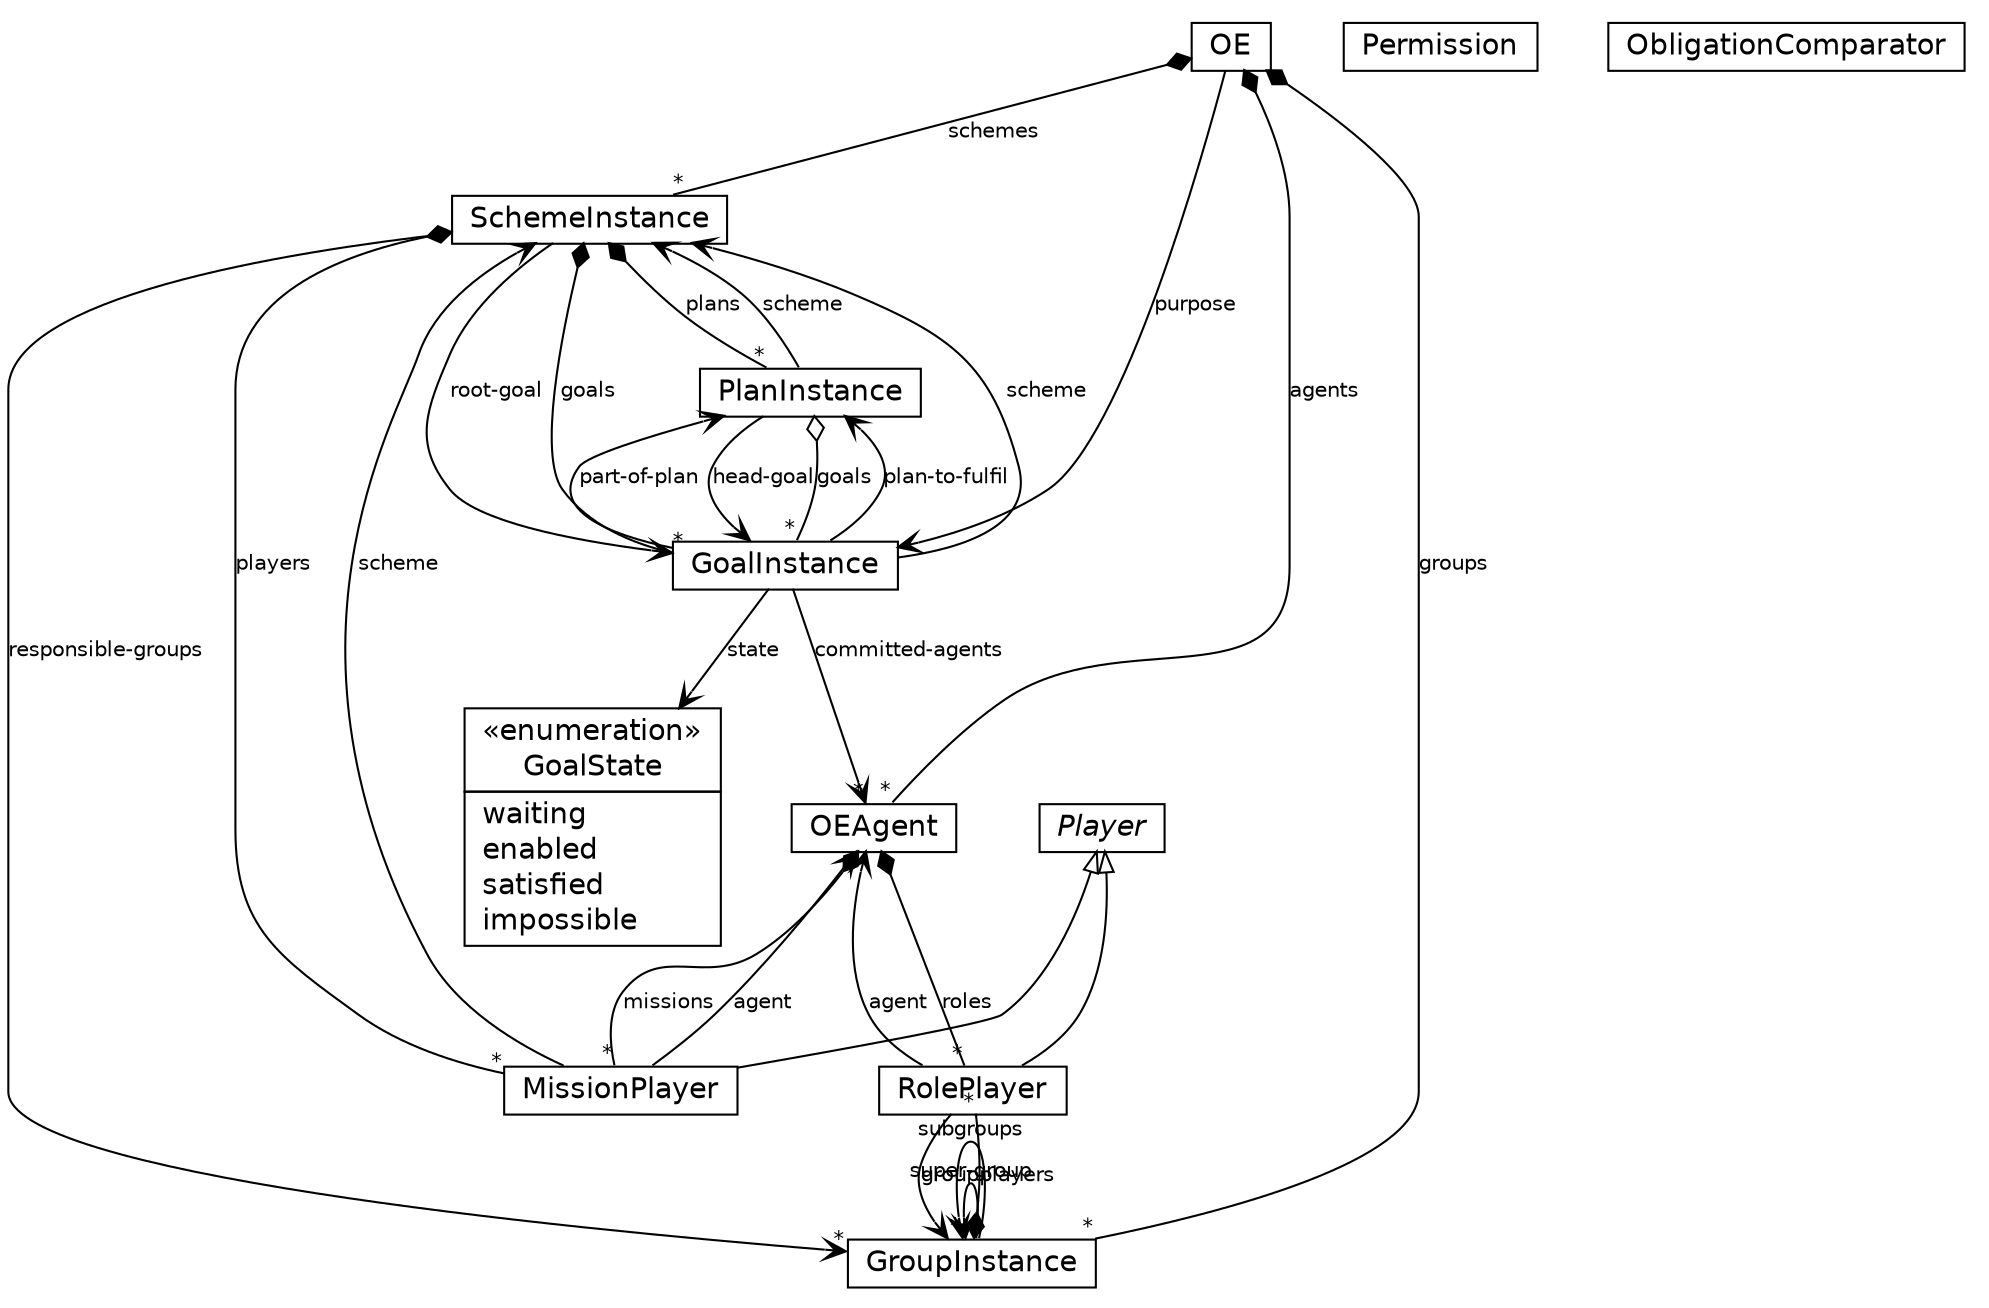 #!/usr/local/bin/dot
#
# Class diagram 
# Generated by UMLGraph version R5_6_6-1-g9240c4 (http://www.umlgraph.org/)
#

digraph G {
	edge [fontname="Helvetica",fontsize=10,labelfontname="Helvetica",labelfontsize=10];
	node [fontname="Helvetica",fontsize=10,shape=plaintext];
	nodesep=0.25;
	ranksep=0.5;
	// moise.oe.SchemeInstance
	c116 [label=<<table title="moise.oe.SchemeInstance" border="0" cellborder="1" cellspacing="0" cellpadding="2" port="p" href="./SchemeInstance.html">
		<tr><td><table border="0" cellspacing="0" cellpadding="1">
<tr><td align="center" balign="center"> SchemeInstance </td></tr>
		</table></td></tr>
		</table>>, URL="./SchemeInstance.html", fontname="Helvetica", fontcolor="black", fontsize=14.0];
	// moise.oe.RolePlayer
	c117 [label=<<table title="moise.oe.RolePlayer" border="0" cellborder="1" cellspacing="0" cellpadding="2" port="p" href="./RolePlayer.html">
		<tr><td><table border="0" cellspacing="0" cellpadding="1">
<tr><td align="center" balign="center"> RolePlayer </td></tr>
		</table></td></tr>
		</table>>, URL="./RolePlayer.html", fontname="Helvetica", fontcolor="black", fontsize=14.0];
	// moise.oe.Player
	c118 [label=<<table title="moise.oe.Player" border="0" cellborder="1" cellspacing="0" cellpadding="2" port="p" href="./Player.html">
		<tr><td><table border="0" cellspacing="0" cellpadding="1">
<tr><td align="center" balign="center"><font face="Helvetica-Oblique"> Player </font></td></tr>
		</table></td></tr>
		</table>>, URL="./Player.html", fontname="Helvetica", fontcolor="black", fontsize=14.0];
	// moise.oe.PlanInstance
	c119 [label=<<table title="moise.oe.PlanInstance" border="0" cellborder="1" cellspacing="0" cellpadding="2" port="p" href="./PlanInstance.html">
		<tr><td><table border="0" cellspacing="0" cellpadding="1">
<tr><td align="center" balign="center"> PlanInstance </td></tr>
		</table></td></tr>
		</table>>, URL="./PlanInstance.html", fontname="Helvetica", fontcolor="black", fontsize=14.0];
	// moise.oe.Permission
	c120 [label=<<table title="moise.oe.Permission" border="0" cellborder="1" cellspacing="0" cellpadding="2" port="p" href="./Permission.html">
		<tr><td><table border="0" cellspacing="0" cellpadding="1">
<tr><td align="center" balign="center"> Permission </td></tr>
		</table></td></tr>
		</table>>, URL="./Permission.html", fontname="Helvetica", fontcolor="black", fontsize=14.0];
	// moise.oe.ObligationComparator
	c121 [label=<<table title="moise.oe.ObligationComparator" border="0" cellborder="1" cellspacing="0" cellpadding="2" port="p" href="./ObligationComparator.html">
		<tr><td><table border="0" cellspacing="0" cellpadding="1">
<tr><td align="center" balign="center"> ObligationComparator </td></tr>
		</table></td></tr>
		</table>>, URL="./ObligationComparator.html", fontname="Helvetica", fontcolor="black", fontsize=14.0];
	// moise.oe.OEAgent
	c122 [label=<<table title="moise.oe.OEAgent" border="0" cellborder="1" cellspacing="0" cellpadding="2" port="p" href="./OEAgent.html">
		<tr><td><table border="0" cellspacing="0" cellpadding="1">
<tr><td align="center" balign="center"> OEAgent </td></tr>
		</table></td></tr>
		</table>>, URL="./OEAgent.html", fontname="Helvetica", fontcolor="black", fontsize=14.0];
	// moise.oe.OE
	c123 [label=<<table title="moise.oe.OE" border="0" cellborder="1" cellspacing="0" cellpadding="2" port="p" href="./OE.html">
		<tr><td><table border="0" cellspacing="0" cellpadding="1">
<tr><td align="center" balign="center"> OE </td></tr>
		</table></td></tr>
		</table>>, URL="./OE.html", fontname="Helvetica", fontcolor="black", fontsize=14.0];
	// moise.oe.MissionPlayer
	c124 [label=<<table title="moise.oe.MissionPlayer" border="0" cellborder="1" cellspacing="0" cellpadding="2" port="p" href="./MissionPlayer.html">
		<tr><td><table border="0" cellspacing="0" cellpadding="1">
<tr><td align="center" balign="center"> MissionPlayer </td></tr>
		</table></td></tr>
		</table>>, URL="./MissionPlayer.html", fontname="Helvetica", fontcolor="black", fontsize=14.0];
	// moise.oe.GroupInstance
	c125 [label=<<table title="moise.oe.GroupInstance" border="0" cellborder="1" cellspacing="0" cellpadding="2" port="p" href="./GroupInstance.html">
		<tr><td><table border="0" cellspacing="0" cellpadding="1">
<tr><td align="center" balign="center"> GroupInstance </td></tr>
		</table></td></tr>
		</table>>, URL="./GroupInstance.html", fontname="Helvetica", fontcolor="black", fontsize=14.0];
	// moise.oe.GoalInstance
	c126 [label=<<table title="moise.oe.GoalInstance" border="0" cellborder="1" cellspacing="0" cellpadding="2" port="p" href="./GoalInstance.html">
		<tr><td><table border="0" cellspacing="0" cellpadding="1">
<tr><td align="center" balign="center"> GoalInstance </td></tr>
		</table></td></tr>
		</table>>, URL="./GoalInstance.html", fontname="Helvetica", fontcolor="black", fontsize=14.0];
	// moise.oe.GoalInstance.GoalState
	c127 [label=<<table title="moise.oe.GoalInstance.GoalState" border="0" cellborder="1" cellspacing="0" cellpadding="2" port="p" href="./GoalInstance.GoalState.html">
		<tr><td><table border="0" cellspacing="0" cellpadding="1">
<tr><td align="center" balign="center"> &#171;enumeration&#187; </td></tr>
<tr><td align="center" balign="center"> GoalState </td></tr>
		</table></td></tr>
		<tr><td><table border="0" cellspacing="0" cellpadding="1">
<tr><td align="left" balign="left"> waiting </td></tr>
<tr><td align="left" balign="left"> enabled </td></tr>
<tr><td align="left" balign="left"> satisfied </td></tr>
<tr><td align="left" balign="left"> impossible </td></tr>
		</table></td></tr>
		</table>>, URL="./GoalInstance.GoalState.html", fontname="Helvetica", fontcolor="black", fontsize=14.0];
	// moise.oe.SchemeInstance NAVASSOC moise.oe.GoalInstance
	c116:p -> c126:p [taillabel="", label="root-goal", headlabel="", fontname="Helvetica", fontcolor="black", fontsize=10.0, color="black", arrowhead=open];
	// moise.oe.SchemeInstance NAVASSOC moise.oe.GroupInstance
	c116:p -> c125:p [taillabel="", label="responsible-groups", headlabel="*", fontname="Helvetica", fontcolor="black", fontsize=10.0, color="black", arrowhead=open];
	// moise.oe.SchemeInstance COMPOSED moise.oe.MissionPlayer
	c116:p -> c124:p [taillabel="", label="players", headlabel="*", fontname="Helvetica", fontcolor="black", fontsize=10.0, color="black", arrowhead=none, arrowtail=diamond, dir=both];
	// moise.oe.SchemeInstance COMPOSED moise.oe.GoalInstance
	c116:p -> c126:p [taillabel="", label="goals", headlabel="*", fontname="Helvetica", fontcolor="black", fontsize=10.0, color="black", arrowhead=none, arrowtail=diamond, dir=both];
	// moise.oe.SchemeInstance COMPOSED moise.oe.PlanInstance
	c116:p -> c119:p [taillabel="", label="plans", headlabel="*", fontname="Helvetica", fontcolor="black", fontsize=10.0, color="black", arrowhead=none, arrowtail=diamond, dir=both];
	//moise.oe.RolePlayer extends moise.oe.Player
	c118:p -> c117:p [dir=back,arrowtail=empty];
	// moise.oe.RolePlayer NAVASSOC moise.oe.OEAgent
	c117:p -> c122:p [taillabel="", label="agent", headlabel="", fontname="Helvetica", fontcolor="black", fontsize=10.0, color="black", arrowhead=open];
	// moise.oe.RolePlayer NAVASSOC moise.oe.GroupInstance
	c117:p -> c125:p [taillabel="", label="group", headlabel="", fontname="Helvetica", fontcolor="black", fontsize=10.0, color="black", arrowhead=open];
	// moise.oe.PlanInstance NAVASSOC moise.oe.SchemeInstance
	c119:p -> c116:p [taillabel="", label="scheme", headlabel="", fontname="Helvetica", fontcolor="black", fontsize=10.0, color="black", arrowhead=open];
	// moise.oe.PlanInstance NAVASSOC moise.oe.GoalInstance
	c119:p -> c126:p [taillabel="", label="head-goal", headlabel="", fontname="Helvetica", fontcolor="black", fontsize=10.0, color="black", arrowhead=open];
	// moise.oe.PlanInstance HAS moise.oe.GoalInstance
	c119:p -> c126:p [taillabel="", label="goals", headlabel="*", fontname="Helvetica", fontcolor="black", fontsize=10.0, color="black", arrowhead=none, arrowtail=ediamond, dir=both];
	// moise.oe.OEAgent COMPOSED moise.oe.RolePlayer
	c122:p -> c117:p [taillabel="", label="roles", headlabel="*", fontname="Helvetica", fontcolor="black", fontsize=10.0, color="black", arrowhead=none, arrowtail=diamond, dir=both];
	// moise.oe.OEAgent COMPOSED moise.oe.MissionPlayer
	c122:p -> c124:p [taillabel="", label="missions", headlabel="*", fontname="Helvetica", fontcolor="black", fontsize=10.0, color="black", arrowhead=none, arrowtail=diamond, dir=both];
	// moise.oe.OE NAVASSOC moise.oe.GoalInstance
	c123:p -> c126:p [taillabel="", label="purpose", headlabel="", fontname="Helvetica", fontcolor="black", fontsize=10.0, color="black", arrowhead=open];
	// moise.oe.OE COMPOSED moise.oe.OEAgent
	c123:p -> c122:p [taillabel="", label="agents", headlabel="*", fontname="Helvetica", fontcolor="black", fontsize=10.0, color="black", arrowhead=none, arrowtail=diamond, dir=both];
	// moise.oe.OE COMPOSED moise.oe.GroupInstance
	c123:p -> c125:p [taillabel="", label="groups", headlabel="*", fontname="Helvetica", fontcolor="black", fontsize=10.0, color="black", arrowhead=none, arrowtail=diamond, dir=both];
	// moise.oe.OE COMPOSED moise.oe.SchemeInstance
	c123:p -> c116:p [taillabel="", label="schemes", headlabel="*", fontname="Helvetica", fontcolor="black", fontsize=10.0, color="black", arrowhead=none, arrowtail=diamond, dir=both];
	//moise.oe.MissionPlayer extends moise.oe.Player
	c118:p -> c124:p [dir=back,arrowtail=empty];
	// moise.oe.MissionPlayer NAVASSOC moise.oe.OEAgent
	c124:p -> c122:p [taillabel="", label="agent", headlabel="", fontname="Helvetica", fontcolor="black", fontsize=10.0, color="black", arrowhead=open];
	// moise.oe.MissionPlayer NAVASSOC moise.oe.SchemeInstance
	c124:p -> c116:p [taillabel="", label="scheme", headlabel="", fontname="Helvetica", fontcolor="black", fontsize=10.0, color="black", arrowhead=open];
	// moise.oe.GroupInstance NAVASSOC moise.oe.GroupInstance
	c125:p -> c125:p [taillabel="", label="super-group", headlabel="", fontname="Helvetica", fontcolor="black", fontsize=10.0, color="black", arrowhead=open];
	// moise.oe.GroupInstance NAVASSOC moise.oe.GroupInstance
	c125:p -> c125:p [taillabel="", label="subgroups", headlabel="*", fontname="Helvetica", fontcolor="black", fontsize=10.0, color="black", arrowhead=open];
	// moise.oe.GroupInstance COMPOSED moise.oe.RolePlayer
	c125:p -> c117:p [taillabel="", label="players", headlabel="*", fontname="Helvetica", fontcolor="black", fontsize=10.0, color="black", arrowhead=none, arrowtail=diamond, dir=both];
	// moise.oe.GoalInstance NAVASSOC moise.oe.PlanInstance
	c126:p -> c119:p [taillabel="", label="plan-to-fulfil", headlabel="", fontname="Helvetica", fontcolor="black", fontsize=10.0, color="black", arrowhead=open];
	// moise.oe.GoalInstance NAVASSOC moise.oe.PlanInstance
	c126:p -> c119:p [taillabel="", label="part-of-plan", headlabel="", fontname="Helvetica", fontcolor="black", fontsize=10.0, color="black", arrowhead=open];
	// moise.oe.GoalInstance NAVASSOC moise.oe.GoalInstance.GoalState
	c126:p -> c127:p [taillabel="", label="state", headlabel="", fontname="Helvetica", fontcolor="black", fontsize=10.0, color="black", arrowhead=open];
	// moise.oe.GoalInstance NAVASSOC moise.oe.SchemeInstance
	c126:p -> c116:p [taillabel="", label="scheme", headlabel="", fontname="Helvetica", fontcolor="black", fontsize=10.0, color="black", arrowhead=open];
	// moise.oe.GoalInstance NAVASSOC moise.oe.OEAgent
	c126:p -> c122:p [taillabel="", label="committed-agents", headlabel="*", fontname="Helvetica", fontcolor="black", fontsize=10.0, color="black", arrowhead=open];
}

